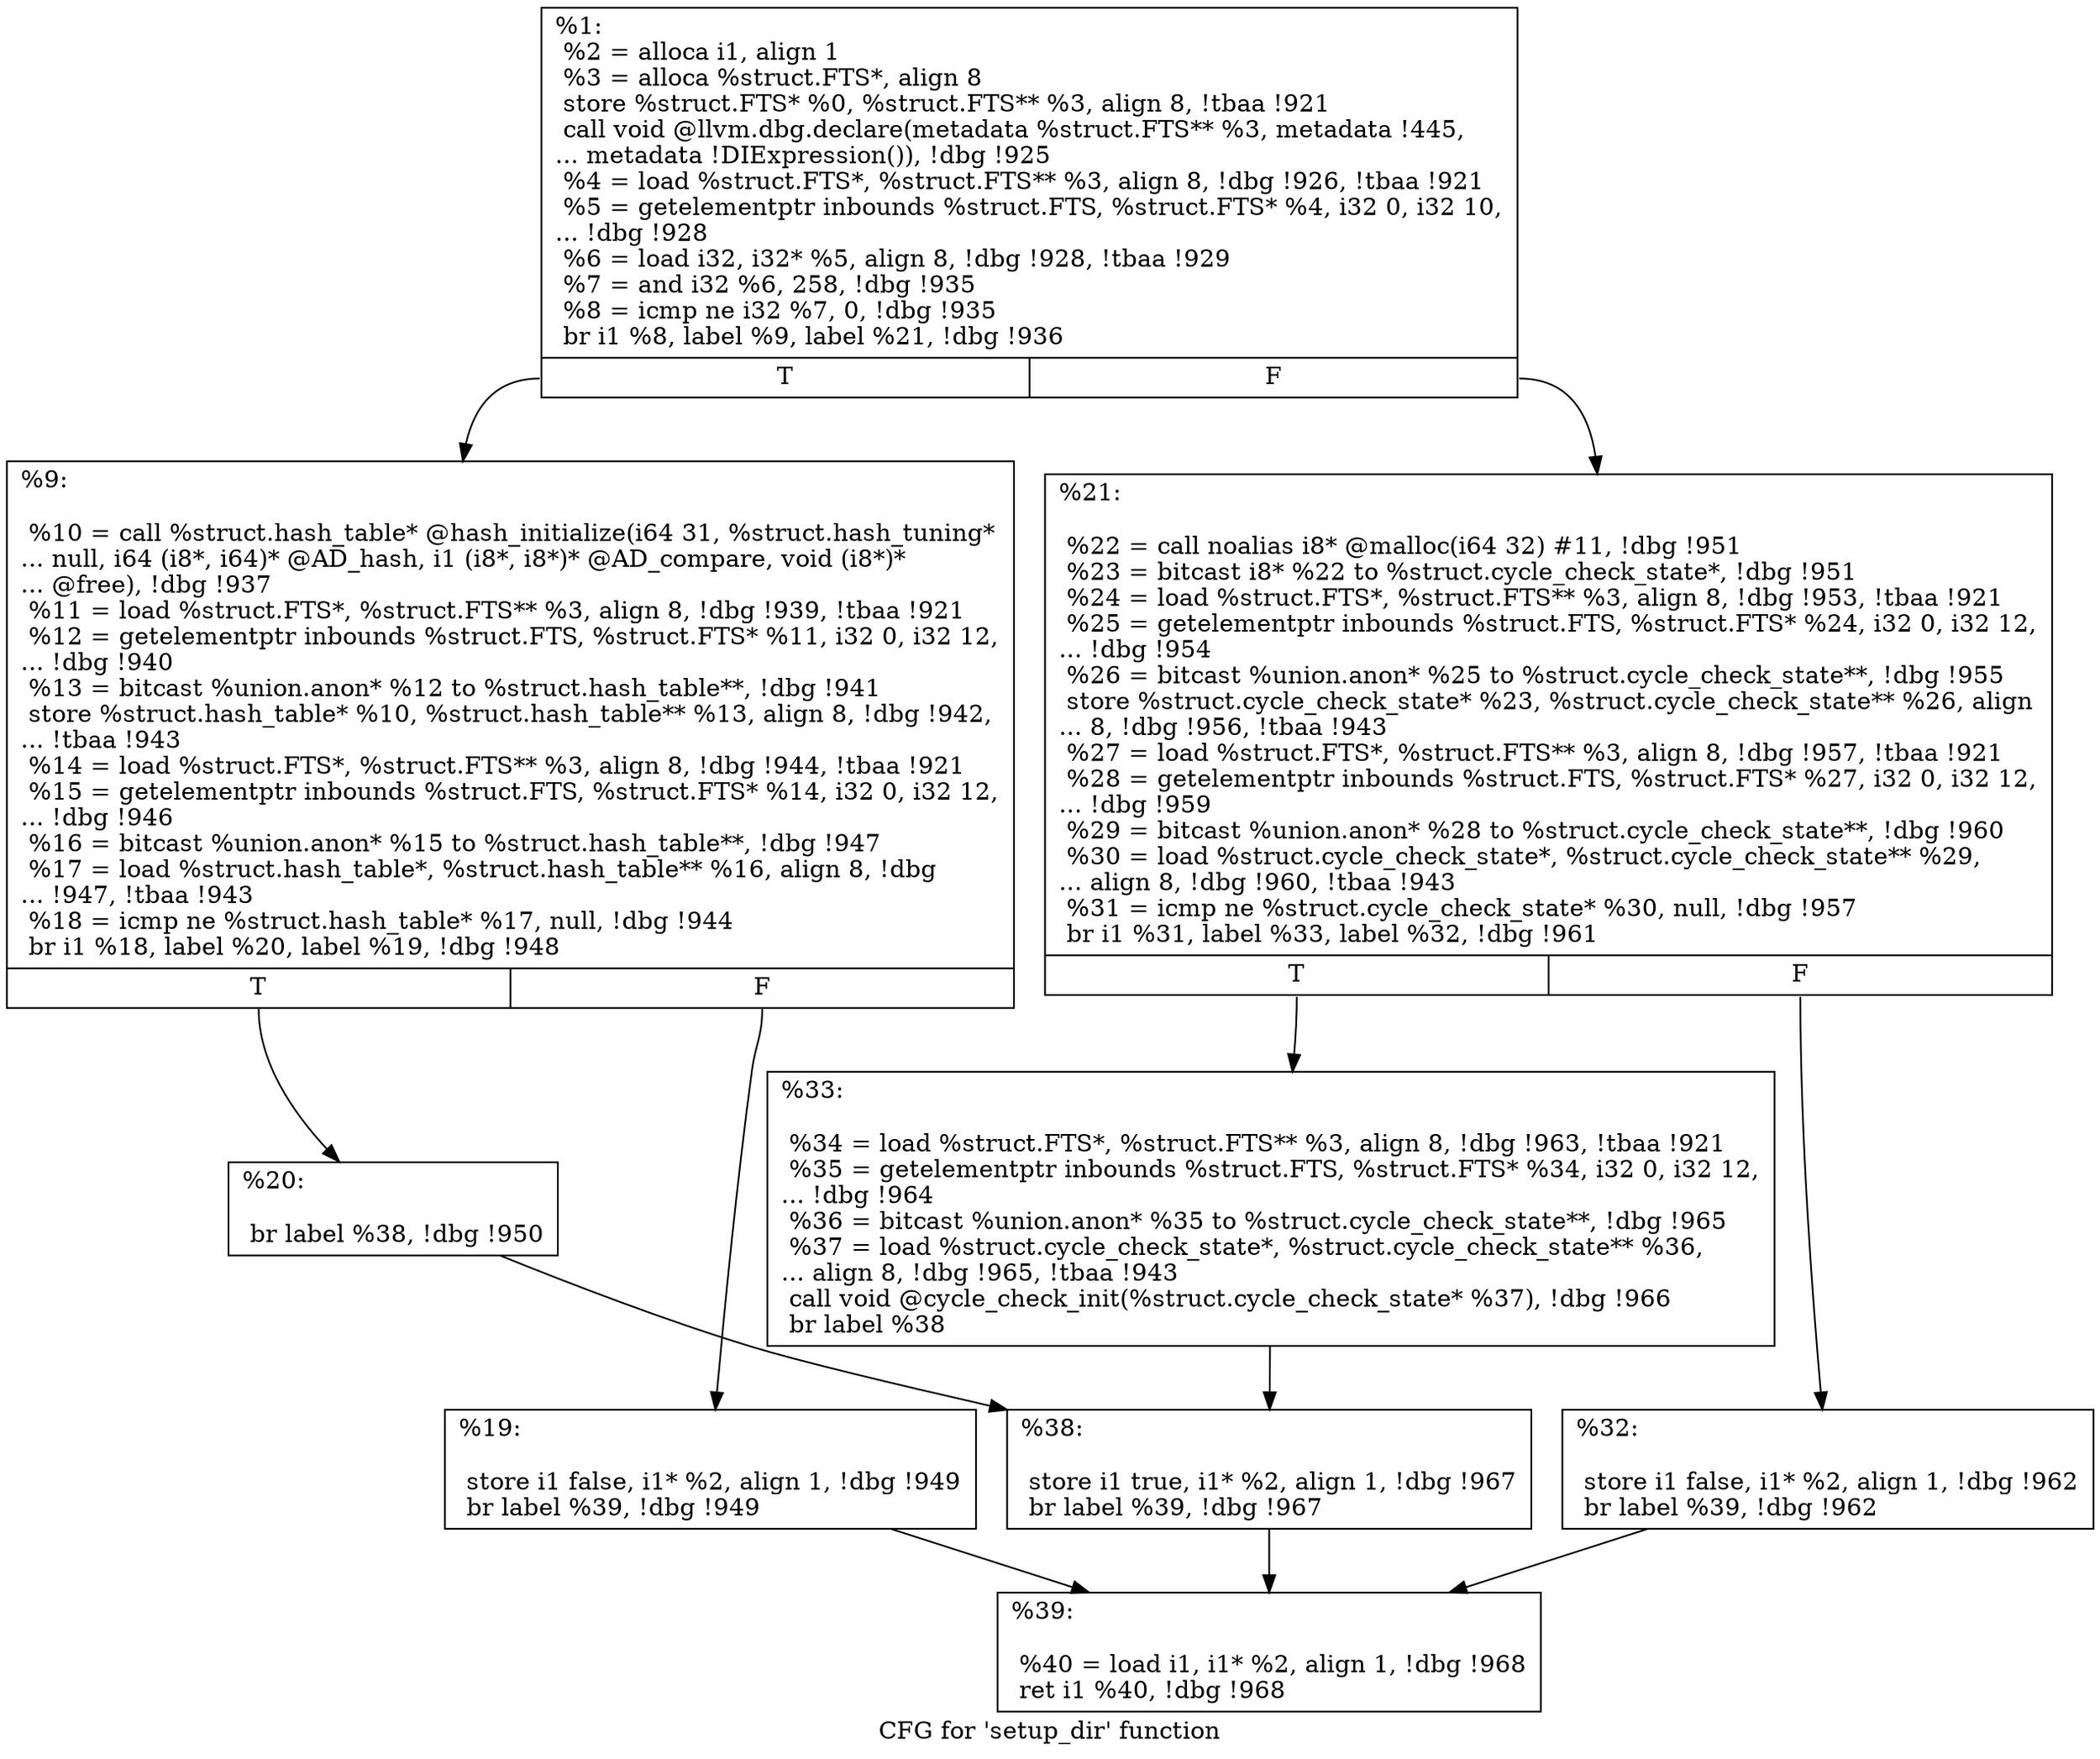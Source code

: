 digraph "CFG for 'setup_dir' function" {
	label="CFG for 'setup_dir' function";

	Node0x23c2970 [shape=record,label="{%1:\l  %2 = alloca i1, align 1\l  %3 = alloca %struct.FTS*, align 8\l  store %struct.FTS* %0, %struct.FTS** %3, align 8, !tbaa !921\l  call void @llvm.dbg.declare(metadata %struct.FTS** %3, metadata !445,\l... metadata !DIExpression()), !dbg !925\l  %4 = load %struct.FTS*, %struct.FTS** %3, align 8, !dbg !926, !tbaa !921\l  %5 = getelementptr inbounds %struct.FTS, %struct.FTS* %4, i32 0, i32 10,\l... !dbg !928\l  %6 = load i32, i32* %5, align 8, !dbg !928, !tbaa !929\l  %7 = and i32 %6, 258, !dbg !935\l  %8 = icmp ne i32 %7, 0, !dbg !935\l  br i1 %8, label %9, label %21, !dbg !936\l|{<s0>T|<s1>F}}"];
	Node0x23c2970:s0 -> Node0x23c29c0;
	Node0x23c2970:s1 -> Node0x23c2ab0;
	Node0x23c29c0 [shape=record,label="{%9:\l\l  %10 = call %struct.hash_table* @hash_initialize(i64 31, %struct.hash_tuning*\l... null, i64 (i8*, i64)* @AD_hash, i1 (i8*, i8*)* @AD_compare, void (i8*)*\l... @free), !dbg !937\l  %11 = load %struct.FTS*, %struct.FTS** %3, align 8, !dbg !939, !tbaa !921\l  %12 = getelementptr inbounds %struct.FTS, %struct.FTS* %11, i32 0, i32 12,\l... !dbg !940\l  %13 = bitcast %union.anon* %12 to %struct.hash_table**, !dbg !941\l  store %struct.hash_table* %10, %struct.hash_table** %13, align 8, !dbg !942,\l... !tbaa !943\l  %14 = load %struct.FTS*, %struct.FTS** %3, align 8, !dbg !944, !tbaa !921\l  %15 = getelementptr inbounds %struct.FTS, %struct.FTS* %14, i32 0, i32 12,\l... !dbg !946\l  %16 = bitcast %union.anon* %15 to %struct.hash_table**, !dbg !947\l  %17 = load %struct.hash_table*, %struct.hash_table** %16, align 8, !dbg\l... !947, !tbaa !943\l  %18 = icmp ne %struct.hash_table* %17, null, !dbg !944\l  br i1 %18, label %20, label %19, !dbg !948\l|{<s0>T|<s1>F}}"];
	Node0x23c29c0:s0 -> Node0x23c2a60;
	Node0x23c29c0:s1 -> Node0x23c2a10;
	Node0x23c2a10 [shape=record,label="{%19:\l\l  store i1 false, i1* %2, align 1, !dbg !949\l  br label %39, !dbg !949\l}"];
	Node0x23c2a10 -> Node0x23c2bf0;
	Node0x23c2a60 [shape=record,label="{%20:\l\l  br label %38, !dbg !950\l}"];
	Node0x23c2a60 -> Node0x23c2ba0;
	Node0x23c2ab0 [shape=record,label="{%21:\l\l  %22 = call noalias i8* @malloc(i64 32) #11, !dbg !951\l  %23 = bitcast i8* %22 to %struct.cycle_check_state*, !dbg !951\l  %24 = load %struct.FTS*, %struct.FTS** %3, align 8, !dbg !953, !tbaa !921\l  %25 = getelementptr inbounds %struct.FTS, %struct.FTS* %24, i32 0, i32 12,\l... !dbg !954\l  %26 = bitcast %union.anon* %25 to %struct.cycle_check_state**, !dbg !955\l  store %struct.cycle_check_state* %23, %struct.cycle_check_state** %26, align\l... 8, !dbg !956, !tbaa !943\l  %27 = load %struct.FTS*, %struct.FTS** %3, align 8, !dbg !957, !tbaa !921\l  %28 = getelementptr inbounds %struct.FTS, %struct.FTS* %27, i32 0, i32 12,\l... !dbg !959\l  %29 = bitcast %union.anon* %28 to %struct.cycle_check_state**, !dbg !960\l  %30 = load %struct.cycle_check_state*, %struct.cycle_check_state** %29,\l... align 8, !dbg !960, !tbaa !943\l  %31 = icmp ne %struct.cycle_check_state* %30, null, !dbg !957\l  br i1 %31, label %33, label %32, !dbg !961\l|{<s0>T|<s1>F}}"];
	Node0x23c2ab0:s0 -> Node0x23c2b50;
	Node0x23c2ab0:s1 -> Node0x23c2b00;
	Node0x23c2b00 [shape=record,label="{%32:\l\l  store i1 false, i1* %2, align 1, !dbg !962\l  br label %39, !dbg !962\l}"];
	Node0x23c2b00 -> Node0x23c2bf0;
	Node0x23c2b50 [shape=record,label="{%33:\l\l  %34 = load %struct.FTS*, %struct.FTS** %3, align 8, !dbg !963, !tbaa !921\l  %35 = getelementptr inbounds %struct.FTS, %struct.FTS* %34, i32 0, i32 12,\l... !dbg !964\l  %36 = bitcast %union.anon* %35 to %struct.cycle_check_state**, !dbg !965\l  %37 = load %struct.cycle_check_state*, %struct.cycle_check_state** %36,\l... align 8, !dbg !965, !tbaa !943\l  call void @cycle_check_init(%struct.cycle_check_state* %37), !dbg !966\l  br label %38\l}"];
	Node0x23c2b50 -> Node0x23c2ba0;
	Node0x23c2ba0 [shape=record,label="{%38:\l\l  store i1 true, i1* %2, align 1, !dbg !967\l  br label %39, !dbg !967\l}"];
	Node0x23c2ba0 -> Node0x23c2bf0;
	Node0x23c2bf0 [shape=record,label="{%39:\l\l  %40 = load i1, i1* %2, align 1, !dbg !968\l  ret i1 %40, !dbg !968\l}"];
}
